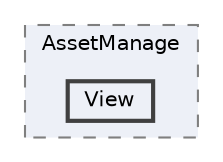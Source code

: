 digraph "C:/Users/むずでょ/Documents/Unity Projects/RMU-1-00-00-Research/Assets/RPGMaker/Codebase/Editor/Inspector/AssetManage/View"
{
 // LATEX_PDF_SIZE
  bgcolor="transparent";
  edge [fontname=Helvetica,fontsize=10,labelfontname=Helvetica,labelfontsize=10];
  node [fontname=Helvetica,fontsize=10,shape=box,height=0.2,width=0.4];
  compound=true
  subgraph clusterdir_21256f6a706ef85d3610596f1627b8ad {
    graph [ bgcolor="#edf0f7", pencolor="grey50", label="AssetManage", fontname=Helvetica,fontsize=10 style="filled,dashed", URL="dir_21256f6a706ef85d3610596f1627b8ad.html",tooltip=""]
  dir_9f9372ccf54147ddbd7e078dcaac98fb [label="View", fillcolor="#edf0f7", color="grey25", style="filled,bold", URL="dir_9f9372ccf54147ddbd7e078dcaac98fb.html",tooltip=""];
  }
}
